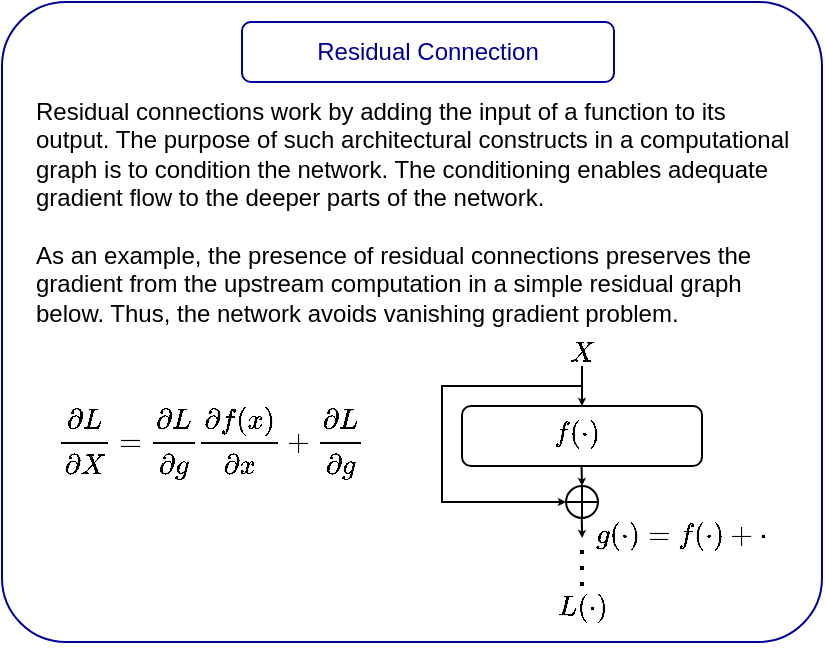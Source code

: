 <mxfile version="21.6.5" type="device">
  <diagram name="Page-1" id="44I9hGHchTTdyHQQdCC0">
    <mxGraphModel dx="938" dy="581" grid="1" gridSize="10" guides="1" tooltips="1" connect="1" arrows="1" fold="1" page="1" pageScale="1" pageWidth="827" pageHeight="1169" math="1" shadow="0">
      <root>
        <mxCell id="0" />
        <mxCell id="1" parent="0" />
        <mxCell id="Sull-ByN69tNy64UvHHk-7" value="" style="rounded=1;whiteSpace=wrap;html=1;strokeColor=#000099;arcSize=10;" parent="1" vertex="1">
          <mxGeometry x="80" y="60" width="410" height="320" as="geometry" />
        </mxCell>
        <mxCell id="Sull-ByN69tNy64UvHHk-8" value="Residual connections work by adding the input of a function to its output. The purpose of such architectural constructs in a computational graph is to condition the network. The conditioning enables adequate gradient flow to the deeper parts of the network.&amp;nbsp;&lt;br&gt;&lt;br&gt;As an example, the presence of residual connections preserves the gradient from the upstream computation in a simple residual graph below. Thus, the network avoids vanishing gradient problem.&amp;nbsp;" style="text;html=1;strokeColor=none;fillColor=none;align=left;verticalAlign=middle;whiteSpace=wrap;rounded=0;" parent="1" vertex="1">
          <mxGeometry x="95" y="120" width="385" height="90" as="geometry" />
        </mxCell>
        <mxCell id="Sull-ByN69tNy64UvHHk-13" value="&lt;font color=&quot;#000099&quot;&gt;Residual Connection&lt;/font&gt;" style="rounded=1;whiteSpace=wrap;html=1;strokeColor=#000099;" parent="1" vertex="1">
          <mxGeometry x="200" y="70" width="186" height="30" as="geometry" />
        </mxCell>
        <mxCell id="pIL3G40Bss2ow2m6bzyJ-25" value="$$\cfrac{\partial L}{\partial X} = \cfrac{\partial L}{\partial g}\cfrac{\partial f(x)}{\partial x} + \cfrac{\partial L}{\partial g}&lt;br style=&quot;border-color: var(--border-color);&quot;&gt;$$" style="text;html=1;strokeColor=none;fillColor=none;align=center;verticalAlign=middle;whiteSpace=wrap;rounded=0;" parent="1" vertex="1">
          <mxGeometry x="100" y="260" width="170" height="40" as="geometry" />
        </mxCell>
        <mxCell id="pIL3G40Bss2ow2m6bzyJ-37" value="" style="group" parent="1" vertex="1" connectable="0">
          <mxGeometry x="300" y="210" width="144" height="167" as="geometry" />
        </mxCell>
        <mxCell id="pIL3G40Bss2ow2m6bzyJ-15" value="&lt;span style=&quot;color: rgb(0, 0, 0); font-family: Helvetica; font-size: 12px; font-style: normal; font-variant-ligatures: normal; font-variant-caps: normal; font-weight: 400; letter-spacing: normal; orphans: 2; text-align: center; text-indent: 0px; text-transform: none; widows: 2; word-spacing: 0px; -webkit-text-stroke-width: 0px; background-color: rgb(251, 251, 251); text-decoration-thickness: initial; text-decoration-style: initial; text-decoration-color: initial; float: none; display: inline !important;&quot;&gt;$$ L(\cdot) $$&lt;/span&gt;" style="text;whiteSpace=wrap;html=1;" parent="pIL3G40Bss2ow2m6bzyJ-37" vertex="1">
          <mxGeometry x="56" y="127" width="26" height="40" as="geometry" />
        </mxCell>
        <mxCell id="pIL3G40Bss2ow2m6bzyJ-17" value="&lt;span style=&quot;color: rgb(0, 0, 0); font-family: Helvetica; font-size: 12px; font-style: normal; font-variant-ligatures: normal; font-variant-caps: normal; font-weight: 400; letter-spacing: normal; orphans: 2; text-align: center; text-indent: 0px; text-transform: none; widows: 2; word-spacing: 0px; -webkit-text-stroke-width: 0px; background-color: rgb(251, 251, 251); text-decoration-thickness: initial; text-decoration-style: initial; text-decoration-color: initial; float: none; display: inline !important;&quot;&gt;$$ X $$&lt;/span&gt;" style="text;whiteSpace=wrap;html=1;" parent="pIL3G40Bss2ow2m6bzyJ-37" vertex="1">
          <mxGeometry x="62" width="20" height="20" as="geometry" />
        </mxCell>
        <mxCell id="pIL3G40Bss2ow2m6bzyJ-27" value="" style="group" parent="pIL3G40Bss2ow2m6bzyJ-37" vertex="1" connectable="0">
          <mxGeometry y="32" width="144" height="110" as="geometry" />
        </mxCell>
        <mxCell id="pIL3G40Bss2ow2m6bzyJ-1" value="" style="rounded=1;whiteSpace=wrap;html=1;" parent="pIL3G40Bss2ow2m6bzyJ-27" vertex="1">
          <mxGeometry x="10" y="20" width="120" height="30" as="geometry" />
        </mxCell>
        <mxCell id="pIL3G40Bss2ow2m6bzyJ-6" value="" style="endArrow=classic;html=1;rounded=0;endSize=1;entryX=0.5;entryY=0;entryDx=0;entryDy=0;" parent="pIL3G40Bss2ow2m6bzyJ-27" target="pIL3G40Bss2ow2m6bzyJ-1" edge="1">
          <mxGeometry width="50" height="50" relative="1" as="geometry">
            <mxPoint x="70" as="sourcePoint" />
            <mxPoint x="100" y="-10" as="targetPoint" />
          </mxGeometry>
        </mxCell>
        <mxCell id="pIL3G40Bss2ow2m6bzyJ-9" value="" style="endArrow=classic;html=1;rounded=0;endSize=1;entryX=0;entryY=0.5;entryDx=0;entryDy=0;entryPerimeter=0;" parent="pIL3G40Bss2ow2m6bzyJ-27" target="pIL3G40Bss2ow2m6bzyJ-11" edge="1">
          <mxGeometry width="50" height="50" relative="1" as="geometry">
            <mxPoint x="70" y="10" as="sourcePoint" />
            <mxPoint x="60" y="70" as="targetPoint" />
            <Array as="points">
              <mxPoint y="10" />
              <mxPoint y="68" />
            </Array>
          </mxGeometry>
        </mxCell>
        <mxCell id="pIL3G40Bss2ow2m6bzyJ-10" value="" style="endArrow=classic;html=1;rounded=0;endSize=1;" parent="pIL3G40Bss2ow2m6bzyJ-27" edge="1">
          <mxGeometry width="50" height="50" relative="1" as="geometry">
            <mxPoint x="69.8" y="50" as="sourcePoint" />
            <mxPoint x="70" y="60" as="targetPoint" />
          </mxGeometry>
        </mxCell>
        <mxCell id="pIL3G40Bss2ow2m6bzyJ-11" value="" style="verticalLabelPosition=bottom;verticalAlign=top;html=1;shape=mxgraph.flowchart.summing_function;" parent="pIL3G40Bss2ow2m6bzyJ-27" vertex="1">
          <mxGeometry x="62" y="60" width="16" height="16" as="geometry" />
        </mxCell>
        <mxCell id="pIL3G40Bss2ow2m6bzyJ-12" value="" style="endArrow=classic;html=1;rounded=0;endSize=1;" parent="pIL3G40Bss2ow2m6bzyJ-27" edge="1">
          <mxGeometry width="50" height="50" relative="1" as="geometry">
            <mxPoint x="69.88" y="76" as="sourcePoint" />
            <mxPoint x="70.08" y="86" as="targetPoint" />
          </mxGeometry>
        </mxCell>
        <mxCell id="pIL3G40Bss2ow2m6bzyJ-14" value="" style="endArrow=none;dashed=1;html=1;dashPattern=1 3;strokeWidth=2;rounded=0;" parent="pIL3G40Bss2ow2m6bzyJ-27" edge="1">
          <mxGeometry width="50" height="50" relative="1" as="geometry">
            <mxPoint x="70" y="110" as="sourcePoint" />
            <mxPoint x="70" y="90" as="targetPoint" />
          </mxGeometry>
        </mxCell>
        <mxCell id="pIL3G40Bss2ow2m6bzyJ-4" value="$$ f(\cdot) $$" style="text;html=1;strokeColor=none;fillColor=none;align=center;verticalAlign=middle;whiteSpace=wrap;rounded=0;" parent="pIL3G40Bss2ow2m6bzyJ-27" vertex="1">
          <mxGeometry x="38" y="19" width="60" height="30" as="geometry" />
        </mxCell>
        <mxCell id="pIL3G40Bss2ow2m6bzyJ-19" value="$$g(\cdot) = f(\cdot) + \cdot$$" style="text;html=1;strokeColor=none;fillColor=none;align=center;verticalAlign=middle;whiteSpace=wrap;rounded=0;" parent="pIL3G40Bss2ow2m6bzyJ-27" vertex="1">
          <mxGeometry x="90" y="70" width="60" height="30" as="geometry" />
        </mxCell>
      </root>
    </mxGraphModel>
  </diagram>
</mxfile>
